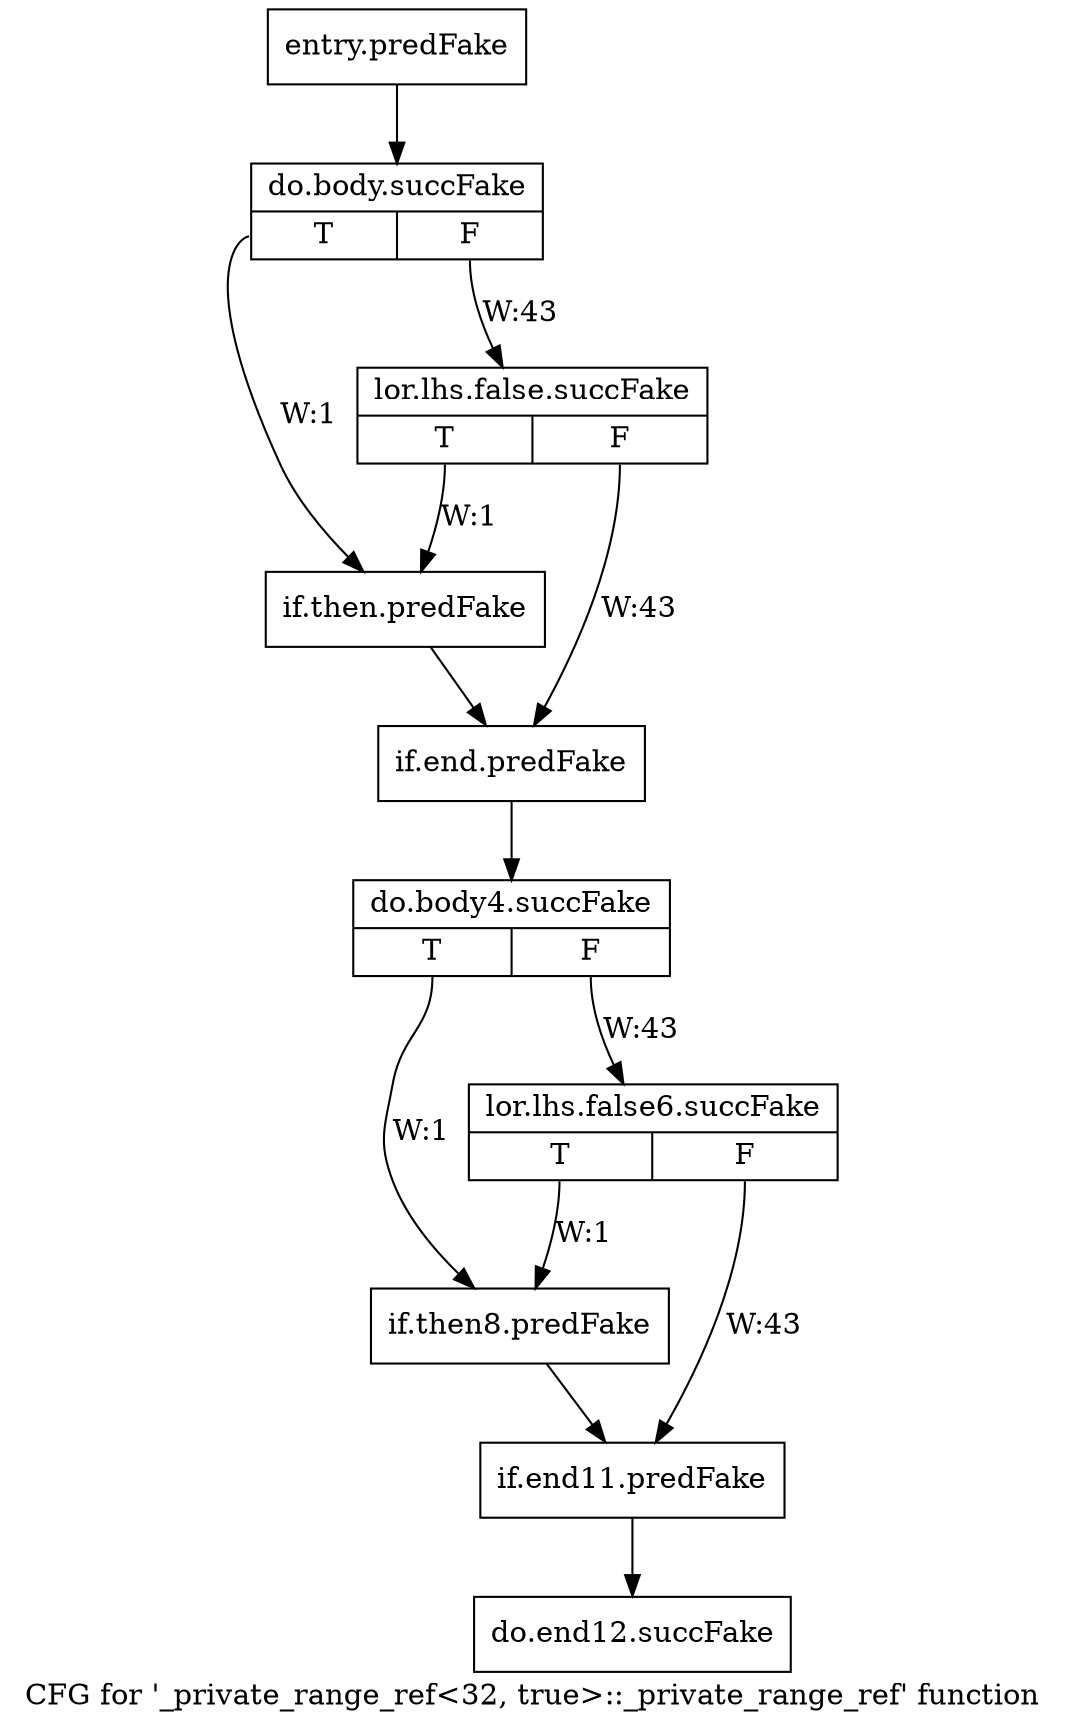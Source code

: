 digraph "CFG for '_private_range_ref\<32, true\>::_private_range_ref' function" {
	label="CFG for '_private_range_ref\<32, true\>::_private_range_ref' function";

	Node0x58e18f0 [shape=record,filename="",linenumber="",label="{entry.predFake}"];
	Node0x58e18f0 -> Node0x5ac2060[ callList="" memoryops="" filename="/home/omerfaruk/tools/Xilinx/Vitis_HLS/2023.2/include/etc/ap_private.h" execusionnum="42"];
	Node0x5ac2060 [shape=record,filename="/home/omerfaruk/tools/Xilinx/Vitis_HLS/2023.2/include/etc/ap_private.h",linenumber="6395",label="{do.body.succFake|{<s0>T|<s1>F}}"];
	Node0x5ac2060:s0 -> Node0x57bfe10[label="W:1"];
	Node0x5ac2060:s1 -> Node0x5ac1450[label="W:43" callList="" memoryops="" filename="/home/omerfaruk/tools/Xilinx/Vitis_HLS/2023.2/include/etc/ap_private.h" execusionnum="42"];
	Node0x5ac1450 [shape=record,filename="/home/omerfaruk/tools/Xilinx/Vitis_HLS/2023.2/include/etc/ap_private.h",linenumber="6395",label="{lor.lhs.false.succFake|{<s0>T|<s1>F}}"];
	Node0x5ac1450:s0 -> Node0x57bfe10[label="W:1"];
	Node0x5ac1450:s1 -> Node0x57bfe60[label="W:43"];
	Node0x57bfe10 [shape=record,filename="/home/omerfaruk/tools/Xilinx/Vitis_HLS/2023.2/include/etc/ap_private.h",linenumber="6395",label="{if.then.predFake}"];
	Node0x57bfe10 -> Node0x57bfe60[ callList="" memoryops="" filename="/home/omerfaruk/tools/Xilinx/Vitis_HLS/2023.2/include/etc/ap_private.h" execusionnum="0"];
	Node0x57bfe60 [shape=record,filename="/home/omerfaruk/tools/Xilinx/Vitis_HLS/2023.2/include/etc/ap_private.h",linenumber="6395",label="{if.end.predFake}"];
	Node0x57bfe60 -> Node0x5ac1d20[ callList="" memoryops="" filename="/home/omerfaruk/tools/Xilinx/Vitis_HLS/2023.2/include/etc/ap_private.h" execusionnum="42"];
	Node0x5ac1d20 [shape=record,filename="/home/omerfaruk/tools/Xilinx/Vitis_HLS/2023.2/include/etc/ap_private.h",linenumber="6399",label="{do.body4.succFake|{<s0>T|<s1>F}}"];
	Node0x5ac1d20:s0 -> Node0x57bffa0[label="W:1"];
	Node0x5ac1d20:s1 -> Node0x5ac1da0[label="W:43" callList="" memoryops="" filename="/home/omerfaruk/tools/Xilinx/Vitis_HLS/2023.2/include/etc/ap_private.h" execusionnum="42"];
	Node0x5ac1da0 [shape=record,filename="/home/omerfaruk/tools/Xilinx/Vitis_HLS/2023.2/include/etc/ap_private.h",linenumber="6399",label="{lor.lhs.false6.succFake|{<s0>T|<s1>F}}"];
	Node0x5ac1da0:s0 -> Node0x57bffa0[label="W:1"];
	Node0x5ac1da0:s1 -> Node0x57bfff0[label="W:43"];
	Node0x57bffa0 [shape=record,filename="/home/omerfaruk/tools/Xilinx/Vitis_HLS/2023.2/include/etc/ap_private.h",linenumber="6399",label="{if.then8.predFake}"];
	Node0x57bffa0 -> Node0x57bfff0[ callList="" memoryops="" filename="/home/omerfaruk/tools/Xilinx/Vitis_HLS/2023.2/include/etc/ap_private.h" execusionnum="0"];
	Node0x57bfff0 [shape=record,filename="/home/omerfaruk/tools/Xilinx/Vitis_HLS/2023.2/include/etc/ap_private.h",linenumber="6399",label="{if.end11.predFake}"];
	Node0x57bfff0 -> Node0x5ac1f50[ callList="" memoryops="" filename="/home/omerfaruk/tools/Xilinx/Vitis_HLS/2023.2/include/etc/ap_private.h" execusionnum="42"];
	Node0x5ac1f50 [shape=record,filename="/home/omerfaruk/tools/Xilinx/Vitis_HLS/2023.2/include/etc/ap_private.h",linenumber="6402",label="{do.end12.succFake}"];
}
